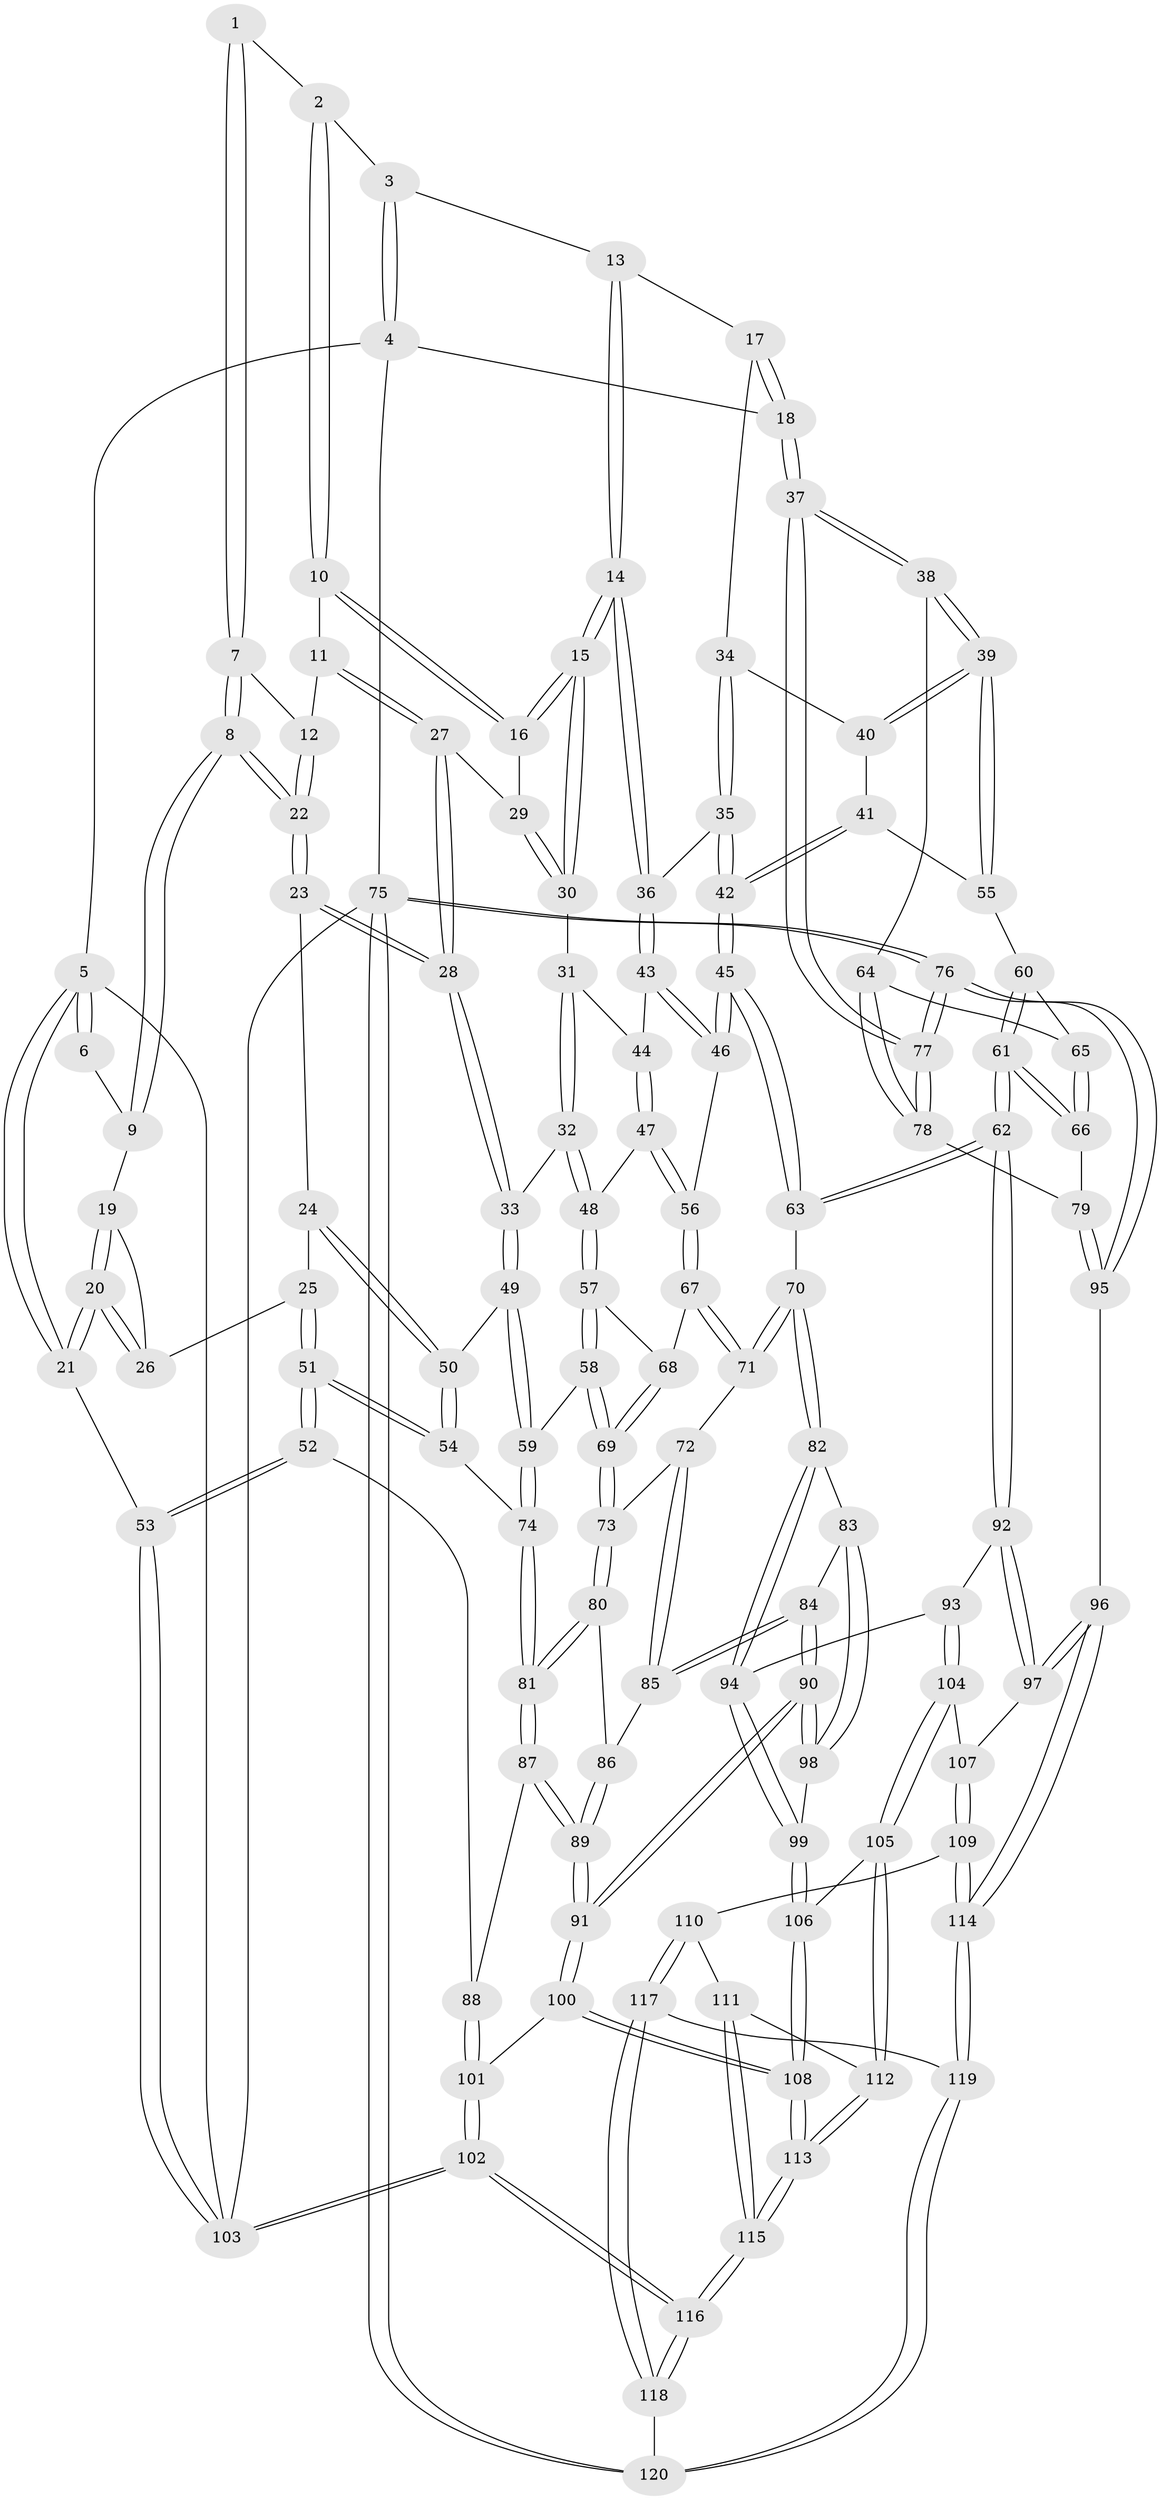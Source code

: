 // Generated by graph-tools (version 1.1) at 2025/51/03/09/25 03:51:09]
// undirected, 120 vertices, 297 edges
graph export_dot {
graph [start="1"]
  node [color=gray90,style=filled];
  1 [pos="+0.40411085319126905+0"];
  2 [pos="+0.6607343511799044+0"];
  3 [pos="+0.7017308547450921+0"];
  4 [pos="+1+0"];
  5 [pos="+0+0"];
  6 [pos="+0.12045334153727404+0"];
  7 [pos="+0.39984465587521795+0"];
  8 [pos="+0.3209867746538435+0.09919361110090956"];
  9 [pos="+0.14418368049293673+0"];
  10 [pos="+0.5871400272813545+0.02216780468137207"];
  11 [pos="+0.4876410073498015+0.10738372919526808"];
  12 [pos="+0.46120567516976313+0.0776800735635636"];
  13 [pos="+0.7272213143194391+0"];
  14 [pos="+0.6639095456398763+0.1760046012976363"];
  15 [pos="+0.6589374161062592+0.1741738480903995"];
  16 [pos="+0.6221032318609011+0.13744187327409504"];
  17 [pos="+0.8076451365894847+0.11613175391652991"];
  18 [pos="+1+0"];
  19 [pos="+0.12955016152820356+0.05296273535599159"];
  20 [pos="+0+0.15027195464676438"];
  21 [pos="+0+0.17417963805882997"];
  22 [pos="+0.31555890191179015+0.16334763912416483"];
  23 [pos="+0.310376992925627+0.18935161874786227"];
  24 [pos="+0.21877012241128044+0.2107565754068147"];
  25 [pos="+0.16587588523606786+0.20946505156112719"];
  26 [pos="+0.142951913942611+0.1283272586834722"];
  27 [pos="+0.48906075710348285+0.11649763209257391"];
  28 [pos="+0.3842816233599877+0.2342906072263784"];
  29 [pos="+0.49627809150138297+0.1217369363150033"];
  30 [pos="+0.5425447587139078+0.2126893654350897"];
  31 [pos="+0.5417258948864161+0.2141660290210159"];
  32 [pos="+0.4339852722159522+0.28193625094415553"];
  33 [pos="+0.39886537504338454+0.259296607849612"];
  34 [pos="+0.8026327510169614+0.12659203032578464"];
  35 [pos="+0.7400739052377683+0.1904642565863071"];
  36 [pos="+0.6666476157997265+0.17862596945585868"];
  37 [pos="+1+0.15163742547720147"];
  38 [pos="+1+0.1615827482971995"];
  39 [pos="+1+0.23794602945023238"];
  40 [pos="+0.8424549933164988+0.16705183119640646"];
  41 [pos="+0.8755214460065549+0.2777062085874433"];
  42 [pos="+0.801933271812015+0.29835458743287735"];
  43 [pos="+0.6295874922954274+0.2998336747925746"];
  44 [pos="+0.5677874027374744+0.2691293276957067"];
  45 [pos="+0.7445395841729233+0.42454612167319444"];
  46 [pos="+0.6340566020364389+0.336638877836991"];
  47 [pos="+0.4804830320609006+0.32294639746675824"];
  48 [pos="+0.44354684700930463+0.2962173180775023"];
  49 [pos="+0.3032556718423616+0.38708490235457843"];
  50 [pos="+0.29319131554308775+0.3841387857744401"];
  51 [pos="+0+0.41376525610338305"];
  52 [pos="+0+0.4303912817035814"];
  53 [pos="+0+0.4329059564344595"];
  54 [pos="+0.20639158750232905+0.39778531437217396"];
  55 [pos="+0.9650323077243266+0.26742078068685315"];
  56 [pos="+0.5223518399810512+0.37071300092720766"];
  57 [pos="+0.4158765404427223+0.3728862887052138"];
  58 [pos="+0.38394560327390403+0.4429348577954483"];
  59 [pos="+0.31937119678166137+0.4135403715659032"];
  60 [pos="+0.9423652776052858+0.3247318864673373"];
  61 [pos="+0.8080094692050127+0.4969161723493694"];
  62 [pos="+0.7882835147368707+0.4955379623884016"];
  63 [pos="+0.7507305960383237+0.4616512361593455"];
  64 [pos="+0.9479271874715522+0.4415606706936547"];
  65 [pos="+0.9414091674978747+0.3410164920256537"];
  66 [pos="+0.8868906445193626+0.5140361056181817"];
  67 [pos="+0.5221299503577255+0.3727273401158277"];
  68 [pos="+0.4504109833087986+0.40597416519174523"];
  69 [pos="+0.3924290550228537+0.45413173538937296"];
  70 [pos="+0.6817662184129548+0.4883035366313789"];
  71 [pos="+0.524644656833648+0.44841657071815527"];
  72 [pos="+0.5214503904439952+0.4522058142785829"];
  73 [pos="+0.3946203293585063+0.4581702738264676"];
  74 [pos="+0.28053616109503243+0.48791265555515595"];
  75 [pos="+1+1"];
  76 [pos="+1+0.9223767304761704"];
  77 [pos="+1+0.6435984321866645"];
  78 [pos="+0.9030671077511919+0.5177572137775335"];
  79 [pos="+0.9001172977756561+0.517651572163604"];
  80 [pos="+0.3926906045897199+0.4896391223989181"];
  81 [pos="+0.25882134119047595+0.5470516487361659"];
  82 [pos="+0.5923180941153471+0.5856028412219701"];
  83 [pos="+0.5456888579713914+0.5848246307702748"];
  84 [pos="+0.5194274965266891+0.5662290261233552"];
  85 [pos="+0.5048768256002341+0.5475241657427511"];
  86 [pos="+0.4168711406816086+0.5458596517746288"];
  87 [pos="+0.2564405914405356+0.5500245338050722"];
  88 [pos="+0.06899895700275241+0.5200127447924199"];
  89 [pos="+0.3446642206160165+0.6716812312833912"];
  90 [pos="+0.3982376994331613+0.6852970412540629"];
  91 [pos="+0.35126019295615757+0.7144235457533971"];
  92 [pos="+0.7747555655989884+0.5718010999508272"];
  93 [pos="+0.6501232897913957+0.687518059820292"];
  94 [pos="+0.6445023200673968+0.6850899337313199"];
  95 [pos="+0.8851979682341529+0.8026746269645253"];
  96 [pos="+0.8765971634006304+0.8020429518942328"];
  97 [pos="+0.8330023149632926+0.7739220744404233"];
  98 [pos="+0.5269006213533634+0.6381025635217865"];
  99 [pos="+0.5451917814675914+0.7210667777362072"];
  100 [pos="+0.34730201832917823+0.7460633801795501"];
  101 [pos="+0.16485078561143512+0.7374849718774148"];
  102 [pos="+0+1"];
  103 [pos="+0+1"];
  104 [pos="+0.6911708016395308+0.7557787422520172"];
  105 [pos="+0.5296073600315099+0.7964139784829622"];
  106 [pos="+0.5038862248572098+0.7699214196234214"];
  107 [pos="+0.7010252261968986+0.7658537013499174"];
  108 [pos="+0.3557279429686079+0.760502747692293"];
  109 [pos="+0.6574778874852804+0.8459006652236534"];
  110 [pos="+0.5798847935195448+0.8644406366594748"];
  111 [pos="+0.5782416177130701+0.8633179917353705"];
  112 [pos="+0.5538554249575189+0.8394616365303049"];
  113 [pos="+0.3341414805096378+1"];
  114 [pos="+0.7315370994142893+0.967749305015801"];
  115 [pos="+0.3263681860791688+1"];
  116 [pos="+0.3029468465228084+1"];
  117 [pos="+0.5844536125964479+0.9277139664949696"];
  118 [pos="+0.3419099543309534+1"];
  119 [pos="+0.7199207883198256+1"];
  120 [pos="+0.7376974141859461+1"];
  1 -- 2;
  1 -- 7;
  1 -- 7;
  2 -- 3;
  2 -- 10;
  2 -- 10;
  3 -- 4;
  3 -- 4;
  3 -- 13;
  4 -- 5;
  4 -- 18;
  4 -- 75;
  5 -- 6;
  5 -- 6;
  5 -- 21;
  5 -- 21;
  5 -- 103;
  6 -- 9;
  7 -- 8;
  7 -- 8;
  7 -- 12;
  8 -- 9;
  8 -- 9;
  8 -- 22;
  8 -- 22;
  9 -- 19;
  10 -- 11;
  10 -- 16;
  10 -- 16;
  11 -- 12;
  11 -- 27;
  11 -- 27;
  12 -- 22;
  12 -- 22;
  13 -- 14;
  13 -- 14;
  13 -- 17;
  14 -- 15;
  14 -- 15;
  14 -- 36;
  14 -- 36;
  15 -- 16;
  15 -- 16;
  15 -- 30;
  15 -- 30;
  16 -- 29;
  17 -- 18;
  17 -- 18;
  17 -- 34;
  18 -- 37;
  18 -- 37;
  19 -- 20;
  19 -- 20;
  19 -- 26;
  20 -- 21;
  20 -- 21;
  20 -- 26;
  20 -- 26;
  21 -- 53;
  22 -- 23;
  22 -- 23;
  23 -- 24;
  23 -- 28;
  23 -- 28;
  24 -- 25;
  24 -- 50;
  24 -- 50;
  25 -- 26;
  25 -- 51;
  25 -- 51;
  27 -- 28;
  27 -- 28;
  27 -- 29;
  28 -- 33;
  28 -- 33;
  29 -- 30;
  29 -- 30;
  30 -- 31;
  31 -- 32;
  31 -- 32;
  31 -- 44;
  32 -- 33;
  32 -- 48;
  32 -- 48;
  33 -- 49;
  33 -- 49;
  34 -- 35;
  34 -- 35;
  34 -- 40;
  35 -- 36;
  35 -- 42;
  35 -- 42;
  36 -- 43;
  36 -- 43;
  37 -- 38;
  37 -- 38;
  37 -- 77;
  37 -- 77;
  38 -- 39;
  38 -- 39;
  38 -- 64;
  39 -- 40;
  39 -- 40;
  39 -- 55;
  39 -- 55;
  40 -- 41;
  41 -- 42;
  41 -- 42;
  41 -- 55;
  42 -- 45;
  42 -- 45;
  43 -- 44;
  43 -- 46;
  43 -- 46;
  44 -- 47;
  44 -- 47;
  45 -- 46;
  45 -- 46;
  45 -- 63;
  45 -- 63;
  46 -- 56;
  47 -- 48;
  47 -- 56;
  47 -- 56;
  48 -- 57;
  48 -- 57;
  49 -- 50;
  49 -- 59;
  49 -- 59;
  50 -- 54;
  50 -- 54;
  51 -- 52;
  51 -- 52;
  51 -- 54;
  51 -- 54;
  52 -- 53;
  52 -- 53;
  52 -- 88;
  53 -- 103;
  53 -- 103;
  54 -- 74;
  55 -- 60;
  56 -- 67;
  56 -- 67;
  57 -- 58;
  57 -- 58;
  57 -- 68;
  58 -- 59;
  58 -- 69;
  58 -- 69;
  59 -- 74;
  59 -- 74;
  60 -- 61;
  60 -- 61;
  60 -- 65;
  61 -- 62;
  61 -- 62;
  61 -- 66;
  61 -- 66;
  62 -- 63;
  62 -- 63;
  62 -- 92;
  62 -- 92;
  63 -- 70;
  64 -- 65;
  64 -- 78;
  64 -- 78;
  65 -- 66;
  65 -- 66;
  66 -- 79;
  67 -- 68;
  67 -- 71;
  67 -- 71;
  68 -- 69;
  68 -- 69;
  69 -- 73;
  69 -- 73;
  70 -- 71;
  70 -- 71;
  70 -- 82;
  70 -- 82;
  71 -- 72;
  72 -- 73;
  72 -- 85;
  72 -- 85;
  73 -- 80;
  73 -- 80;
  74 -- 81;
  74 -- 81;
  75 -- 76;
  75 -- 76;
  75 -- 120;
  75 -- 120;
  75 -- 103;
  76 -- 77;
  76 -- 77;
  76 -- 95;
  76 -- 95;
  77 -- 78;
  77 -- 78;
  78 -- 79;
  79 -- 95;
  79 -- 95;
  80 -- 81;
  80 -- 81;
  80 -- 86;
  81 -- 87;
  81 -- 87;
  82 -- 83;
  82 -- 94;
  82 -- 94;
  83 -- 84;
  83 -- 98;
  83 -- 98;
  84 -- 85;
  84 -- 85;
  84 -- 90;
  84 -- 90;
  85 -- 86;
  86 -- 89;
  86 -- 89;
  87 -- 88;
  87 -- 89;
  87 -- 89;
  88 -- 101;
  88 -- 101;
  89 -- 91;
  89 -- 91;
  90 -- 91;
  90 -- 91;
  90 -- 98;
  90 -- 98;
  91 -- 100;
  91 -- 100;
  92 -- 93;
  92 -- 97;
  92 -- 97;
  93 -- 94;
  93 -- 104;
  93 -- 104;
  94 -- 99;
  94 -- 99;
  95 -- 96;
  96 -- 97;
  96 -- 97;
  96 -- 114;
  96 -- 114;
  97 -- 107;
  98 -- 99;
  99 -- 106;
  99 -- 106;
  100 -- 101;
  100 -- 108;
  100 -- 108;
  101 -- 102;
  101 -- 102;
  102 -- 103;
  102 -- 103;
  102 -- 116;
  102 -- 116;
  104 -- 105;
  104 -- 105;
  104 -- 107;
  105 -- 106;
  105 -- 112;
  105 -- 112;
  106 -- 108;
  106 -- 108;
  107 -- 109;
  107 -- 109;
  108 -- 113;
  108 -- 113;
  109 -- 110;
  109 -- 114;
  109 -- 114;
  110 -- 111;
  110 -- 117;
  110 -- 117;
  111 -- 112;
  111 -- 115;
  111 -- 115;
  112 -- 113;
  112 -- 113;
  113 -- 115;
  113 -- 115;
  114 -- 119;
  114 -- 119;
  115 -- 116;
  115 -- 116;
  116 -- 118;
  116 -- 118;
  117 -- 118;
  117 -- 118;
  117 -- 119;
  118 -- 120;
  119 -- 120;
  119 -- 120;
}
